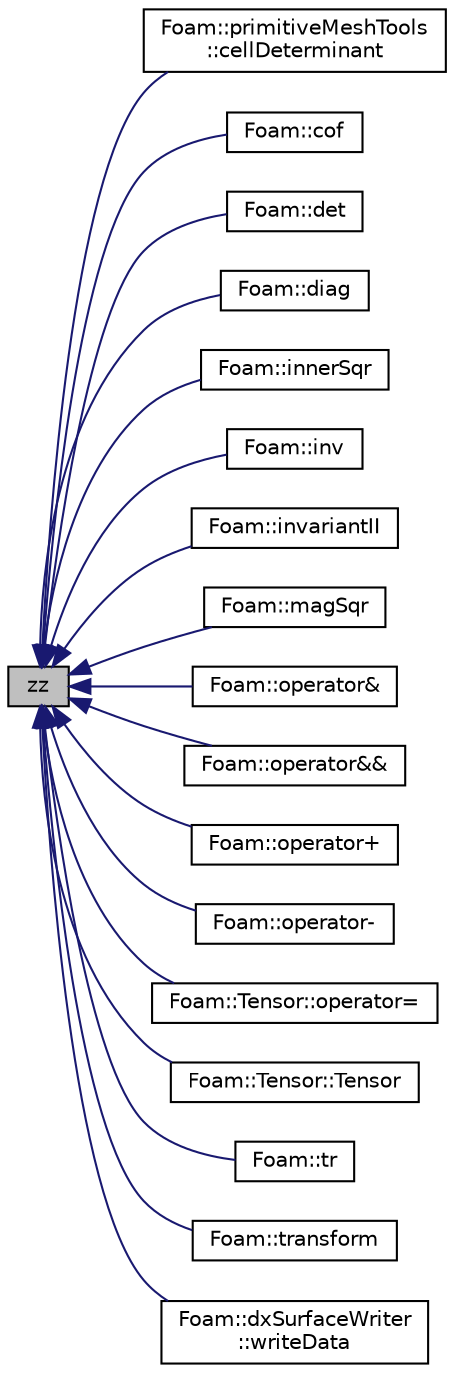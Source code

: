 digraph "zz"
{
  bgcolor="transparent";
  edge [fontname="Helvetica",fontsize="10",labelfontname="Helvetica",labelfontsize="10"];
  node [fontname="Helvetica",fontsize="10",shape=record];
  rankdir="LR";
  Node1 [label="zz",height=0.2,width=0.4,color="black", fillcolor="grey75", style="filled", fontcolor="black"];
  Node1 -> Node2 [dir="back",color="midnightblue",fontsize="10",style="solid",fontname="Helvetica"];
  Node2 [label="Foam::primitiveMeshTools\l::cellDeterminant",height=0.2,width=0.4,color="black",URL="$a01969.html#aaeaed20e05a2c6778ed319091c34991c",tooltip="Generate cell determinant field. "];
  Node1 -> Node3 [dir="back",color="midnightblue",fontsize="10",style="solid",fontname="Helvetica"];
  Node3 [label="Foam::cof",height=0.2,width=0.4,color="black",URL="$a10725.html#aba11e623225195f0c7e66326ad667863",tooltip="Return the cofactor symmetric tensor of a symmetric tensor. "];
  Node1 -> Node4 [dir="back",color="midnightblue",fontsize="10",style="solid",fontname="Helvetica"];
  Node4 [label="Foam::det",height=0.2,width=0.4,color="black",URL="$a10725.html#a7a7d427803e13e2d25077375a0d8ee06",tooltip="Return the determinant of a symmetric tensor. "];
  Node1 -> Node5 [dir="back",color="midnightblue",fontsize="10",style="solid",fontname="Helvetica"];
  Node5 [label="Foam::diag",height=0.2,width=0.4,color="black",URL="$a10725.html#a3fc53aa3206a5459d1d5ebb27e0a719f",tooltip="Return the diagonal of a symmetric tensor as a diagonal tensor. "];
  Node1 -> Node6 [dir="back",color="midnightblue",fontsize="10",style="solid",fontname="Helvetica"];
  Node6 [label="Foam::innerSqr",height=0.2,width=0.4,color="black",URL="$a10725.html#af4ea737769ba0a1b12053a2c967e6402",tooltip="Inner-sqr of a symmetric tensor. "];
  Node1 -> Node7 [dir="back",color="midnightblue",fontsize="10",style="solid",fontname="Helvetica"];
  Node7 [label="Foam::inv",height=0.2,width=0.4,color="black",URL="$a10725.html#ac6cce89d9430d6a8a200c00aca98cb7c",tooltip="Return the inverse of a symmetric tensor give the determinant. "];
  Node1 -> Node8 [dir="back",color="midnightblue",fontsize="10",style="solid",fontname="Helvetica"];
  Node8 [label="Foam::invariantII",height=0.2,width=0.4,color="black",URL="$a10725.html#a9bcc9c04ae69d1aaf3371fd6393887e4",tooltip="Return the 2nd invariant of a symmetric tensor. "];
  Node1 -> Node9 [dir="back",color="midnightblue",fontsize="10",style="solid",fontname="Helvetica"];
  Node9 [label="Foam::magSqr",height=0.2,width=0.4,color="black",URL="$a10725.html#ab396daf9c75d7e637299970b85d46699"];
  Node1 -> Node10 [dir="back",color="midnightblue",fontsize="10",style="solid",fontname="Helvetica"];
  Node10 [label="Foam::operator&",height=0.2,width=0.4,color="black",URL="$a10725.html#a4e2687b7e13cf77a6450911a5c7f8cba",tooltip="Inner-product between two symmetric tensors. "];
  Node1 -> Node11 [dir="back",color="midnightblue",fontsize="10",style="solid",fontname="Helvetica"];
  Node11 [label="Foam::operator&&",height=0.2,width=0.4,color="black",URL="$a10725.html#ae31084d780daf886362926c1eba240c6",tooltip="Double-dot-product between a symmetric tensor and a symmetric tensor. "];
  Node1 -> Node12 [dir="back",color="midnightblue",fontsize="10",style="solid",fontname="Helvetica"];
  Node12 [label="Foam::operator+",height=0.2,width=0.4,color="black",URL="$a10725.html#a6cb3dc56c718ed391b74d817f8d49367"];
  Node1 -> Node13 [dir="back",color="midnightblue",fontsize="10",style="solid",fontname="Helvetica"];
  Node13 [label="Foam::operator-",height=0.2,width=0.4,color="black",URL="$a10725.html#a98d691ddfb52c15ee9e02a863709f7b2"];
  Node1 -> Node14 [dir="back",color="midnightblue",fontsize="10",style="solid",fontname="Helvetica"];
  Node14 [label="Foam::Tensor::operator=",height=0.2,width=0.4,color="black",URL="$a02561.html#a524fa973dba20cdfa6bc3be3195494a1",tooltip="Assign to a SymmTensor. "];
  Node1 -> Node15 [dir="back",color="midnightblue",fontsize="10",style="solid",fontname="Helvetica"];
  Node15 [label="Foam::Tensor::Tensor",height=0.2,width=0.4,color="black",URL="$a02561.html#a7334545f6b9895a242bca7a95a928276",tooltip="Construct given SymmTensor. "];
  Node1 -> Node16 [dir="back",color="midnightblue",fontsize="10",style="solid",fontname="Helvetica"];
  Node16 [label="Foam::tr",height=0.2,width=0.4,color="black",URL="$a10725.html#a3697f5721aa8751868f64060aa4aa5e7",tooltip="Return the trace of a symmetric tensor. "];
  Node1 -> Node17 [dir="back",color="midnightblue",fontsize="10",style="solid",fontname="Helvetica"];
  Node17 [label="Foam::transform",height=0.2,width=0.4,color="black",URL="$a10725.html#a2398526b38a4e70fd5c67cbfd9139fc0"];
  Node1 -> Node18 [dir="back",color="midnightblue",fontsize="10",style="solid",fontname="Helvetica"];
  Node18 [label="Foam::dxSurfaceWriter\l::writeData",height=0.2,width=0.4,color="black",URL="$a00593.html#acb257dd0f2e708e03f47a7aeb42021ed"];
}
